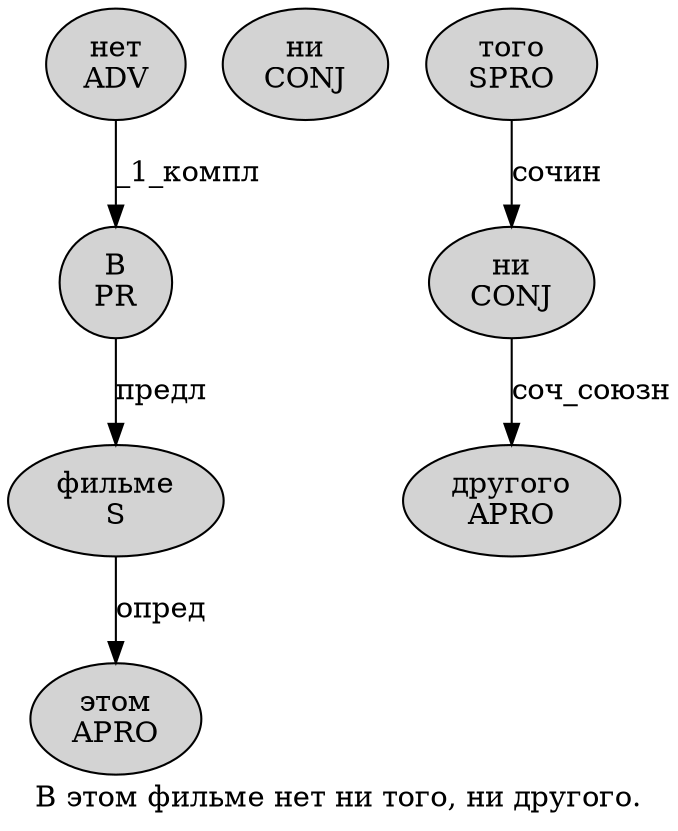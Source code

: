 digraph SENTENCE_4284 {
	graph [label="В этом фильме нет ни того, ни другого."]
	node [style=filled]
		0 [label="В
PR" color="" fillcolor=lightgray penwidth=1 shape=ellipse]
		1 [label="этом
APRO" color="" fillcolor=lightgray penwidth=1 shape=ellipse]
		2 [label="фильме
S" color="" fillcolor=lightgray penwidth=1 shape=ellipse]
		3 [label="нет
ADV" color="" fillcolor=lightgray penwidth=1 shape=ellipse]
		4 [label="ни
CONJ" color="" fillcolor=lightgray penwidth=1 shape=ellipse]
		5 [label="того
SPRO" color="" fillcolor=lightgray penwidth=1 shape=ellipse]
		7 [label="ни
CONJ" color="" fillcolor=lightgray penwidth=1 shape=ellipse]
		8 [label="другого
APRO" color="" fillcolor=lightgray penwidth=1 shape=ellipse]
			0 -> 2 [label="предл"]
			5 -> 7 [label="сочин"]
			2 -> 1 [label="опред"]
			3 -> 0 [label="_1_компл"]
			7 -> 8 [label="соч_союзн"]
}
